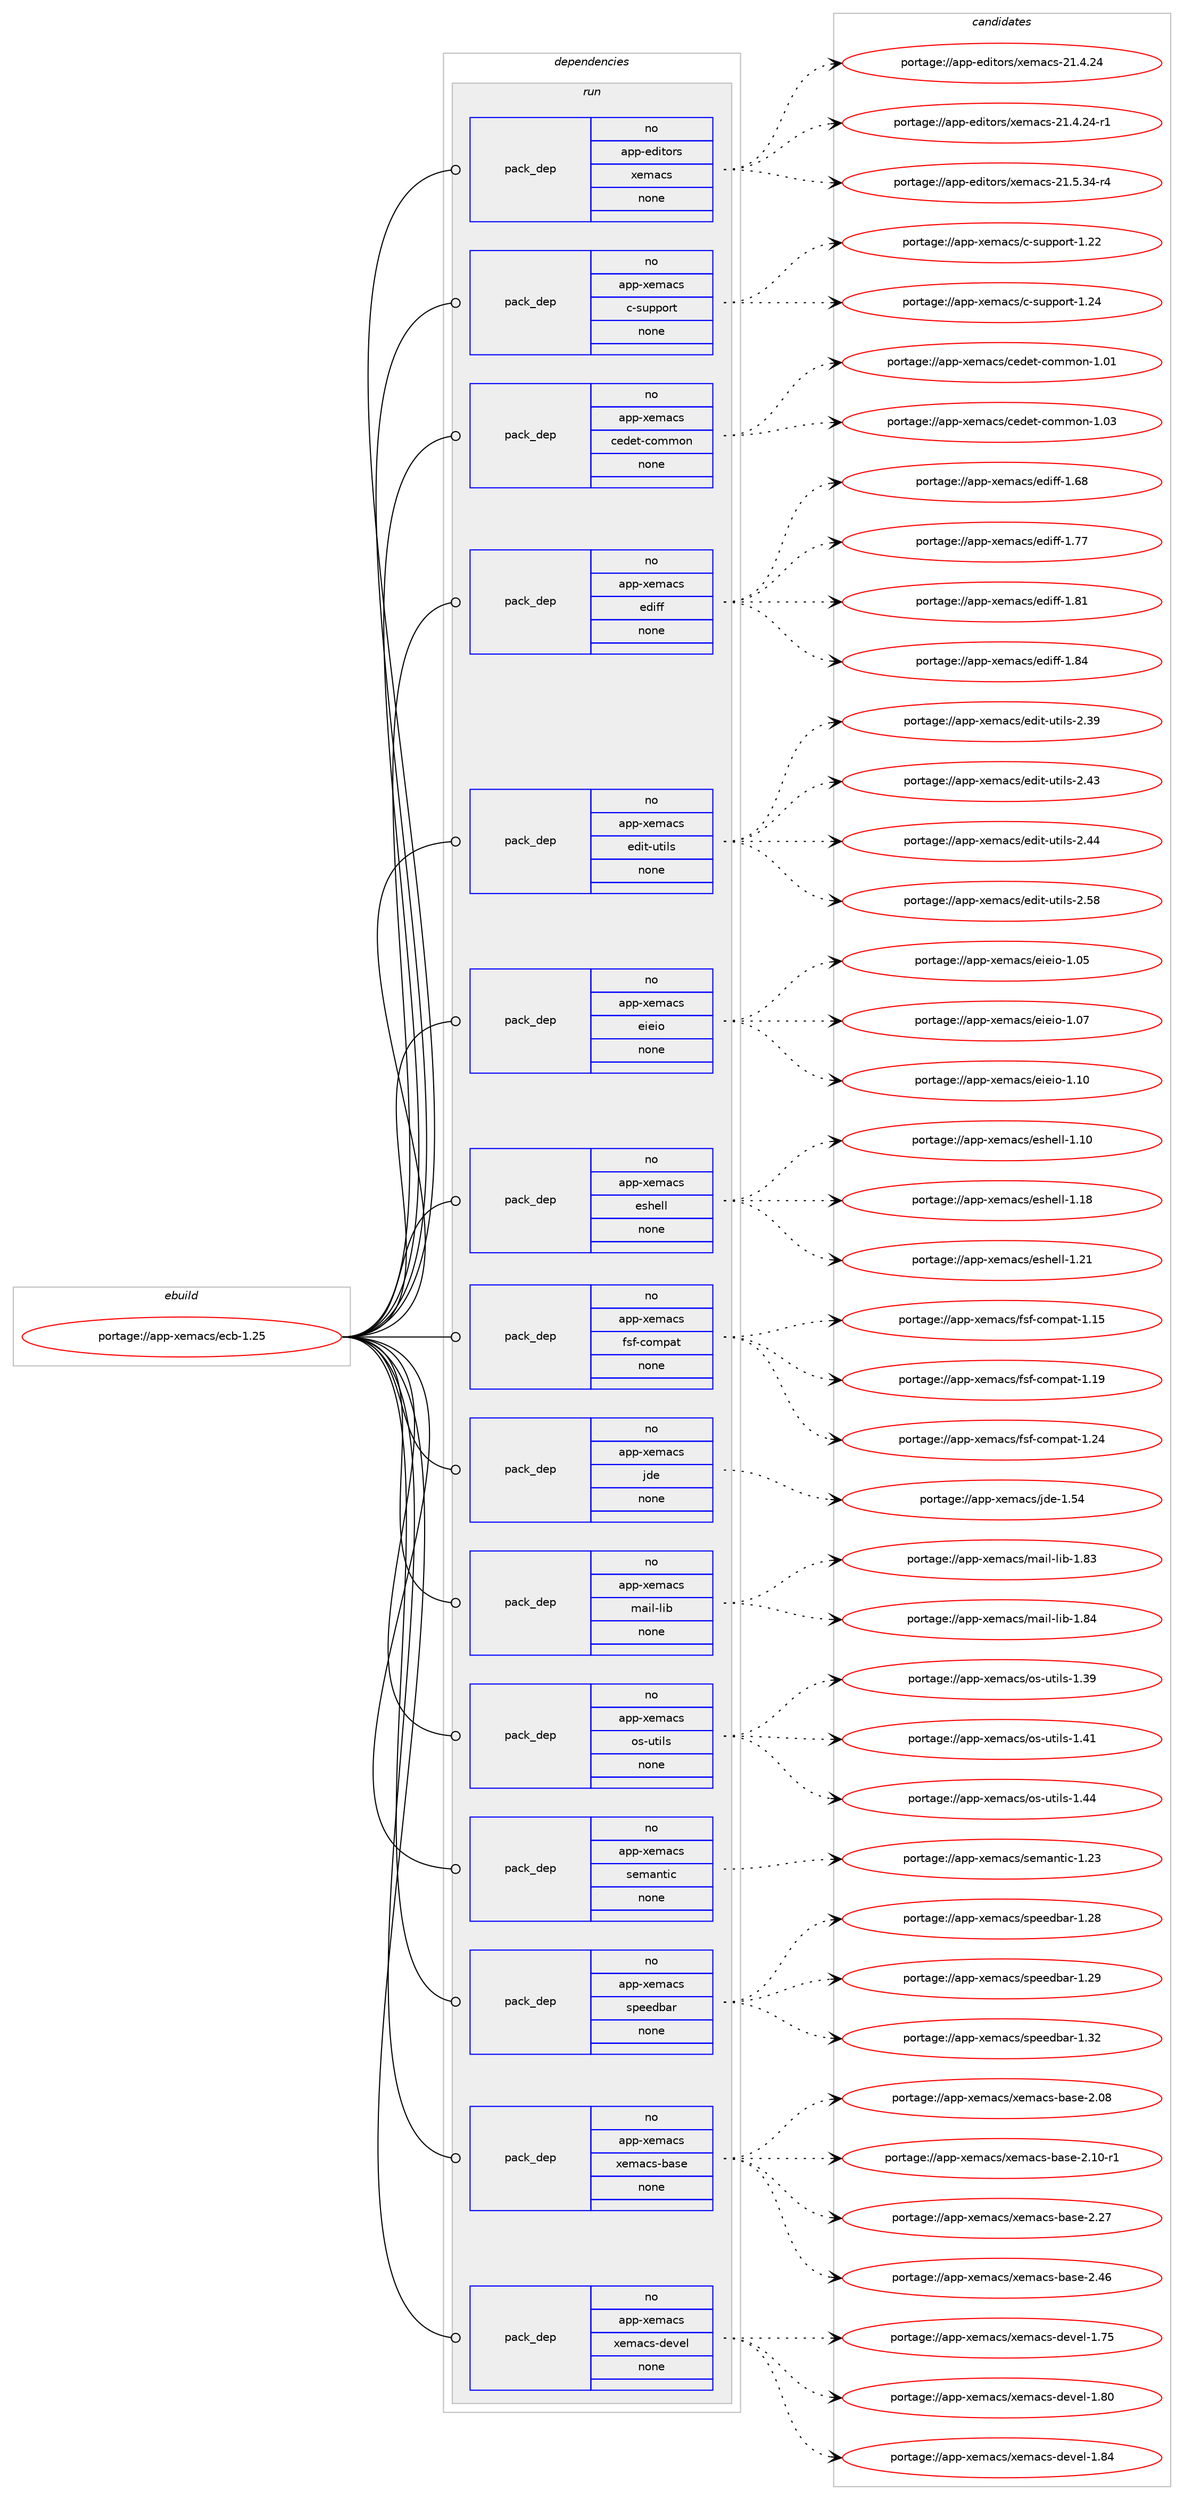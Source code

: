 digraph prolog {

# *************
# Graph options
# *************

newrank=true;
concentrate=true;
compound=true;
graph [rankdir=LR,fontname=Helvetica,fontsize=10,ranksep=1.5];#, ranksep=2.5, nodesep=0.2];
edge  [arrowhead=vee];
node  [fontname=Helvetica,fontsize=10];

# **********
# The ebuild
# **********

subgraph cluster_leftcol {
color=gray;
rank=same;
label=<<i>ebuild</i>>;
id [label="portage://app-xemacs/ecb-1.25", color=red, width=4, href="../app-xemacs/ecb-1.25.svg"];
}

# ****************
# The dependencies
# ****************

subgraph cluster_midcol {
color=gray;
label=<<i>dependencies</i>>;
subgraph cluster_compile {
fillcolor="#eeeeee";
style=filled;
label=<<i>compile</i>>;
}
subgraph cluster_compileandrun {
fillcolor="#eeeeee";
style=filled;
label=<<i>compile and run</i>>;
}
subgraph cluster_run {
fillcolor="#eeeeee";
style=filled;
label=<<i>run</i>>;
subgraph pack37509 {
dependency50352 [label=<<TABLE BORDER="0" CELLBORDER="1" CELLSPACING="0" CELLPADDING="4" WIDTH="220"><TR><TD ROWSPAN="6" CELLPADDING="30">pack_dep</TD></TR><TR><TD WIDTH="110">no</TD></TR><TR><TD>app-editors</TD></TR><TR><TD>xemacs</TD></TR><TR><TD>none</TD></TR><TR><TD></TD></TR></TABLE>>, shape=none, color=blue];
}
id:e -> dependency50352:w [weight=20,style="solid",arrowhead="odot"];
subgraph pack37510 {
dependency50353 [label=<<TABLE BORDER="0" CELLBORDER="1" CELLSPACING="0" CELLPADDING="4" WIDTH="220"><TR><TD ROWSPAN="6" CELLPADDING="30">pack_dep</TD></TR><TR><TD WIDTH="110">no</TD></TR><TR><TD>app-xemacs</TD></TR><TR><TD>c-support</TD></TR><TR><TD>none</TD></TR><TR><TD></TD></TR></TABLE>>, shape=none, color=blue];
}
id:e -> dependency50353:w [weight=20,style="solid",arrowhead="odot"];
subgraph pack37511 {
dependency50354 [label=<<TABLE BORDER="0" CELLBORDER="1" CELLSPACING="0" CELLPADDING="4" WIDTH="220"><TR><TD ROWSPAN="6" CELLPADDING="30">pack_dep</TD></TR><TR><TD WIDTH="110">no</TD></TR><TR><TD>app-xemacs</TD></TR><TR><TD>cedet-common</TD></TR><TR><TD>none</TD></TR><TR><TD></TD></TR></TABLE>>, shape=none, color=blue];
}
id:e -> dependency50354:w [weight=20,style="solid",arrowhead="odot"];
subgraph pack37512 {
dependency50355 [label=<<TABLE BORDER="0" CELLBORDER="1" CELLSPACING="0" CELLPADDING="4" WIDTH="220"><TR><TD ROWSPAN="6" CELLPADDING="30">pack_dep</TD></TR><TR><TD WIDTH="110">no</TD></TR><TR><TD>app-xemacs</TD></TR><TR><TD>ediff</TD></TR><TR><TD>none</TD></TR><TR><TD></TD></TR></TABLE>>, shape=none, color=blue];
}
id:e -> dependency50355:w [weight=20,style="solid",arrowhead="odot"];
subgraph pack37513 {
dependency50356 [label=<<TABLE BORDER="0" CELLBORDER="1" CELLSPACING="0" CELLPADDING="4" WIDTH="220"><TR><TD ROWSPAN="6" CELLPADDING="30">pack_dep</TD></TR><TR><TD WIDTH="110">no</TD></TR><TR><TD>app-xemacs</TD></TR><TR><TD>edit-utils</TD></TR><TR><TD>none</TD></TR><TR><TD></TD></TR></TABLE>>, shape=none, color=blue];
}
id:e -> dependency50356:w [weight=20,style="solid",arrowhead="odot"];
subgraph pack37514 {
dependency50357 [label=<<TABLE BORDER="0" CELLBORDER="1" CELLSPACING="0" CELLPADDING="4" WIDTH="220"><TR><TD ROWSPAN="6" CELLPADDING="30">pack_dep</TD></TR><TR><TD WIDTH="110">no</TD></TR><TR><TD>app-xemacs</TD></TR><TR><TD>eieio</TD></TR><TR><TD>none</TD></TR><TR><TD></TD></TR></TABLE>>, shape=none, color=blue];
}
id:e -> dependency50357:w [weight=20,style="solid",arrowhead="odot"];
subgraph pack37515 {
dependency50358 [label=<<TABLE BORDER="0" CELLBORDER="1" CELLSPACING="0" CELLPADDING="4" WIDTH="220"><TR><TD ROWSPAN="6" CELLPADDING="30">pack_dep</TD></TR><TR><TD WIDTH="110">no</TD></TR><TR><TD>app-xemacs</TD></TR><TR><TD>eshell</TD></TR><TR><TD>none</TD></TR><TR><TD></TD></TR></TABLE>>, shape=none, color=blue];
}
id:e -> dependency50358:w [weight=20,style="solid",arrowhead="odot"];
subgraph pack37516 {
dependency50359 [label=<<TABLE BORDER="0" CELLBORDER="1" CELLSPACING="0" CELLPADDING="4" WIDTH="220"><TR><TD ROWSPAN="6" CELLPADDING="30">pack_dep</TD></TR><TR><TD WIDTH="110">no</TD></TR><TR><TD>app-xemacs</TD></TR><TR><TD>fsf-compat</TD></TR><TR><TD>none</TD></TR><TR><TD></TD></TR></TABLE>>, shape=none, color=blue];
}
id:e -> dependency50359:w [weight=20,style="solid",arrowhead="odot"];
subgraph pack37517 {
dependency50360 [label=<<TABLE BORDER="0" CELLBORDER="1" CELLSPACING="0" CELLPADDING="4" WIDTH="220"><TR><TD ROWSPAN="6" CELLPADDING="30">pack_dep</TD></TR><TR><TD WIDTH="110">no</TD></TR><TR><TD>app-xemacs</TD></TR><TR><TD>jde</TD></TR><TR><TD>none</TD></TR><TR><TD></TD></TR></TABLE>>, shape=none, color=blue];
}
id:e -> dependency50360:w [weight=20,style="solid",arrowhead="odot"];
subgraph pack37518 {
dependency50361 [label=<<TABLE BORDER="0" CELLBORDER="1" CELLSPACING="0" CELLPADDING="4" WIDTH="220"><TR><TD ROWSPAN="6" CELLPADDING="30">pack_dep</TD></TR><TR><TD WIDTH="110">no</TD></TR><TR><TD>app-xemacs</TD></TR><TR><TD>mail-lib</TD></TR><TR><TD>none</TD></TR><TR><TD></TD></TR></TABLE>>, shape=none, color=blue];
}
id:e -> dependency50361:w [weight=20,style="solid",arrowhead="odot"];
subgraph pack37519 {
dependency50362 [label=<<TABLE BORDER="0" CELLBORDER="1" CELLSPACING="0" CELLPADDING="4" WIDTH="220"><TR><TD ROWSPAN="6" CELLPADDING="30">pack_dep</TD></TR><TR><TD WIDTH="110">no</TD></TR><TR><TD>app-xemacs</TD></TR><TR><TD>os-utils</TD></TR><TR><TD>none</TD></TR><TR><TD></TD></TR></TABLE>>, shape=none, color=blue];
}
id:e -> dependency50362:w [weight=20,style="solid",arrowhead="odot"];
subgraph pack37520 {
dependency50363 [label=<<TABLE BORDER="0" CELLBORDER="1" CELLSPACING="0" CELLPADDING="4" WIDTH="220"><TR><TD ROWSPAN="6" CELLPADDING="30">pack_dep</TD></TR><TR><TD WIDTH="110">no</TD></TR><TR><TD>app-xemacs</TD></TR><TR><TD>semantic</TD></TR><TR><TD>none</TD></TR><TR><TD></TD></TR></TABLE>>, shape=none, color=blue];
}
id:e -> dependency50363:w [weight=20,style="solid",arrowhead="odot"];
subgraph pack37521 {
dependency50364 [label=<<TABLE BORDER="0" CELLBORDER="1" CELLSPACING="0" CELLPADDING="4" WIDTH="220"><TR><TD ROWSPAN="6" CELLPADDING="30">pack_dep</TD></TR><TR><TD WIDTH="110">no</TD></TR><TR><TD>app-xemacs</TD></TR><TR><TD>speedbar</TD></TR><TR><TD>none</TD></TR><TR><TD></TD></TR></TABLE>>, shape=none, color=blue];
}
id:e -> dependency50364:w [weight=20,style="solid",arrowhead="odot"];
subgraph pack37522 {
dependency50365 [label=<<TABLE BORDER="0" CELLBORDER="1" CELLSPACING="0" CELLPADDING="4" WIDTH="220"><TR><TD ROWSPAN="6" CELLPADDING="30">pack_dep</TD></TR><TR><TD WIDTH="110">no</TD></TR><TR><TD>app-xemacs</TD></TR><TR><TD>xemacs-base</TD></TR><TR><TD>none</TD></TR><TR><TD></TD></TR></TABLE>>, shape=none, color=blue];
}
id:e -> dependency50365:w [weight=20,style="solid",arrowhead="odot"];
subgraph pack37523 {
dependency50366 [label=<<TABLE BORDER="0" CELLBORDER="1" CELLSPACING="0" CELLPADDING="4" WIDTH="220"><TR><TD ROWSPAN="6" CELLPADDING="30">pack_dep</TD></TR><TR><TD WIDTH="110">no</TD></TR><TR><TD>app-xemacs</TD></TR><TR><TD>xemacs-devel</TD></TR><TR><TD>none</TD></TR><TR><TD></TD></TR></TABLE>>, shape=none, color=blue];
}
id:e -> dependency50366:w [weight=20,style="solid",arrowhead="odot"];
}
}

# **************
# The candidates
# **************

subgraph cluster_choices {
rank=same;
color=gray;
label=<<i>candidates</i>>;

subgraph choice37509 {
color=black;
nodesep=1;
choiceportage97112112451011001051161111141154712010110997991154550494652465052 [label="portage://app-editors/xemacs-21.4.24", color=red, width=4,href="../app-editors/xemacs-21.4.24.svg"];
choiceportage971121124510110010511611111411547120101109979911545504946524650524511449 [label="portage://app-editors/xemacs-21.4.24-r1", color=red, width=4,href="../app-editors/xemacs-21.4.24-r1.svg"];
choiceportage971121124510110010511611111411547120101109979911545504946534651524511452 [label="portage://app-editors/xemacs-21.5.34-r4", color=red, width=4,href="../app-editors/xemacs-21.5.34-r4.svg"];
dependency50352:e -> choiceportage97112112451011001051161111141154712010110997991154550494652465052:w [style=dotted,weight="100"];
dependency50352:e -> choiceportage971121124510110010511611111411547120101109979911545504946524650524511449:w [style=dotted,weight="100"];
dependency50352:e -> choiceportage971121124510110010511611111411547120101109979911545504946534651524511452:w [style=dotted,weight="100"];
}
subgraph choice37510 {
color=black;
nodesep=1;
choiceportage971121124512010110997991154799451151171121121111141164549465050 [label="portage://app-xemacs/c-support-1.22", color=red, width=4,href="../app-xemacs/c-support-1.22.svg"];
choiceportage971121124512010110997991154799451151171121121111141164549465052 [label="portage://app-xemacs/c-support-1.24", color=red, width=4,href="../app-xemacs/c-support-1.24.svg"];
dependency50353:e -> choiceportage971121124512010110997991154799451151171121121111141164549465050:w [style=dotted,weight="100"];
dependency50353:e -> choiceportage971121124512010110997991154799451151171121121111141164549465052:w [style=dotted,weight="100"];
}
subgraph choice37511 {
color=black;
nodesep=1;
choiceportage97112112451201011099799115479910110010111645991111091091111104549464849 [label="portage://app-xemacs/cedet-common-1.01", color=red, width=4,href="../app-xemacs/cedet-common-1.01.svg"];
choiceportage97112112451201011099799115479910110010111645991111091091111104549464851 [label="portage://app-xemacs/cedet-common-1.03", color=red, width=4,href="../app-xemacs/cedet-common-1.03.svg"];
dependency50354:e -> choiceportage97112112451201011099799115479910110010111645991111091091111104549464849:w [style=dotted,weight="100"];
dependency50354:e -> choiceportage97112112451201011099799115479910110010111645991111091091111104549464851:w [style=dotted,weight="100"];
}
subgraph choice37512 {
color=black;
nodesep=1;
choiceportage97112112451201011099799115471011001051021024549465456 [label="portage://app-xemacs/ediff-1.68", color=red, width=4,href="../app-xemacs/ediff-1.68.svg"];
choiceportage97112112451201011099799115471011001051021024549465555 [label="portage://app-xemacs/ediff-1.77", color=red, width=4,href="../app-xemacs/ediff-1.77.svg"];
choiceportage97112112451201011099799115471011001051021024549465649 [label="portage://app-xemacs/ediff-1.81", color=red, width=4,href="../app-xemacs/ediff-1.81.svg"];
choiceportage97112112451201011099799115471011001051021024549465652 [label="portage://app-xemacs/ediff-1.84", color=red, width=4,href="../app-xemacs/ediff-1.84.svg"];
dependency50355:e -> choiceportage97112112451201011099799115471011001051021024549465456:w [style=dotted,weight="100"];
dependency50355:e -> choiceportage97112112451201011099799115471011001051021024549465555:w [style=dotted,weight="100"];
dependency50355:e -> choiceportage97112112451201011099799115471011001051021024549465649:w [style=dotted,weight="100"];
dependency50355:e -> choiceportage97112112451201011099799115471011001051021024549465652:w [style=dotted,weight="100"];
}
subgraph choice37513 {
color=black;
nodesep=1;
choiceportage9711211245120101109979911547101100105116451171161051081154550465157 [label="portage://app-xemacs/edit-utils-2.39", color=red, width=4,href="../app-xemacs/edit-utils-2.39.svg"];
choiceportage9711211245120101109979911547101100105116451171161051081154550465251 [label="portage://app-xemacs/edit-utils-2.43", color=red, width=4,href="../app-xemacs/edit-utils-2.43.svg"];
choiceportage9711211245120101109979911547101100105116451171161051081154550465252 [label="portage://app-xemacs/edit-utils-2.44", color=red, width=4,href="../app-xemacs/edit-utils-2.44.svg"];
choiceportage9711211245120101109979911547101100105116451171161051081154550465356 [label="portage://app-xemacs/edit-utils-2.58", color=red, width=4,href="../app-xemacs/edit-utils-2.58.svg"];
dependency50356:e -> choiceportage9711211245120101109979911547101100105116451171161051081154550465157:w [style=dotted,weight="100"];
dependency50356:e -> choiceportage9711211245120101109979911547101100105116451171161051081154550465251:w [style=dotted,weight="100"];
dependency50356:e -> choiceportage9711211245120101109979911547101100105116451171161051081154550465252:w [style=dotted,weight="100"];
dependency50356:e -> choiceportage9711211245120101109979911547101100105116451171161051081154550465356:w [style=dotted,weight="100"];
}
subgraph choice37514 {
color=black;
nodesep=1;
choiceportage97112112451201011099799115471011051011051114549464853 [label="portage://app-xemacs/eieio-1.05", color=red, width=4,href="../app-xemacs/eieio-1.05.svg"];
choiceportage97112112451201011099799115471011051011051114549464855 [label="portage://app-xemacs/eieio-1.07", color=red, width=4,href="../app-xemacs/eieio-1.07.svg"];
choiceportage97112112451201011099799115471011051011051114549464948 [label="portage://app-xemacs/eieio-1.10", color=red, width=4,href="../app-xemacs/eieio-1.10.svg"];
dependency50357:e -> choiceportage97112112451201011099799115471011051011051114549464853:w [style=dotted,weight="100"];
dependency50357:e -> choiceportage97112112451201011099799115471011051011051114549464855:w [style=dotted,weight="100"];
dependency50357:e -> choiceportage97112112451201011099799115471011051011051114549464948:w [style=dotted,weight="100"];
}
subgraph choice37515 {
color=black;
nodesep=1;
choiceportage97112112451201011099799115471011151041011081084549464948 [label="portage://app-xemacs/eshell-1.10", color=red, width=4,href="../app-xemacs/eshell-1.10.svg"];
choiceportage97112112451201011099799115471011151041011081084549464956 [label="portage://app-xemacs/eshell-1.18", color=red, width=4,href="../app-xemacs/eshell-1.18.svg"];
choiceportage97112112451201011099799115471011151041011081084549465049 [label="portage://app-xemacs/eshell-1.21", color=red, width=4,href="../app-xemacs/eshell-1.21.svg"];
dependency50358:e -> choiceportage97112112451201011099799115471011151041011081084549464948:w [style=dotted,weight="100"];
dependency50358:e -> choiceportage97112112451201011099799115471011151041011081084549464956:w [style=dotted,weight="100"];
dependency50358:e -> choiceportage97112112451201011099799115471011151041011081084549465049:w [style=dotted,weight="100"];
}
subgraph choice37516 {
color=black;
nodesep=1;
choiceportage97112112451201011099799115471021151024599111109112971164549464953 [label="portage://app-xemacs/fsf-compat-1.15", color=red, width=4,href="../app-xemacs/fsf-compat-1.15.svg"];
choiceportage97112112451201011099799115471021151024599111109112971164549464957 [label="portage://app-xemacs/fsf-compat-1.19", color=red, width=4,href="../app-xemacs/fsf-compat-1.19.svg"];
choiceportage97112112451201011099799115471021151024599111109112971164549465052 [label="portage://app-xemacs/fsf-compat-1.24", color=red, width=4,href="../app-xemacs/fsf-compat-1.24.svg"];
dependency50359:e -> choiceportage97112112451201011099799115471021151024599111109112971164549464953:w [style=dotted,weight="100"];
dependency50359:e -> choiceportage97112112451201011099799115471021151024599111109112971164549464957:w [style=dotted,weight="100"];
dependency50359:e -> choiceportage97112112451201011099799115471021151024599111109112971164549465052:w [style=dotted,weight="100"];
}
subgraph choice37517 {
color=black;
nodesep=1;
choiceportage97112112451201011099799115471061001014549465352 [label="portage://app-xemacs/jde-1.54", color=red, width=4,href="../app-xemacs/jde-1.54.svg"];
dependency50360:e -> choiceportage97112112451201011099799115471061001014549465352:w [style=dotted,weight="100"];
}
subgraph choice37518 {
color=black;
nodesep=1;
choiceportage97112112451201011099799115471099710510845108105984549465651 [label="portage://app-xemacs/mail-lib-1.83", color=red, width=4,href="../app-xemacs/mail-lib-1.83.svg"];
choiceportage97112112451201011099799115471099710510845108105984549465652 [label="portage://app-xemacs/mail-lib-1.84", color=red, width=4,href="../app-xemacs/mail-lib-1.84.svg"];
dependency50361:e -> choiceportage97112112451201011099799115471099710510845108105984549465651:w [style=dotted,weight="100"];
dependency50361:e -> choiceportage97112112451201011099799115471099710510845108105984549465652:w [style=dotted,weight="100"];
}
subgraph choice37519 {
color=black;
nodesep=1;
choiceportage9711211245120101109979911547111115451171161051081154549465157 [label="portage://app-xemacs/os-utils-1.39", color=red, width=4,href="../app-xemacs/os-utils-1.39.svg"];
choiceportage9711211245120101109979911547111115451171161051081154549465249 [label="portage://app-xemacs/os-utils-1.41", color=red, width=4,href="../app-xemacs/os-utils-1.41.svg"];
choiceportage9711211245120101109979911547111115451171161051081154549465252 [label="portage://app-xemacs/os-utils-1.44", color=red, width=4,href="../app-xemacs/os-utils-1.44.svg"];
dependency50362:e -> choiceportage9711211245120101109979911547111115451171161051081154549465157:w [style=dotted,weight="100"];
dependency50362:e -> choiceportage9711211245120101109979911547111115451171161051081154549465249:w [style=dotted,weight="100"];
dependency50362:e -> choiceportage9711211245120101109979911547111115451171161051081154549465252:w [style=dotted,weight="100"];
}
subgraph choice37520 {
color=black;
nodesep=1;
choiceportage971121124512010110997991154711510110997110116105994549465051 [label="portage://app-xemacs/semantic-1.23", color=red, width=4,href="../app-xemacs/semantic-1.23.svg"];
dependency50363:e -> choiceportage971121124512010110997991154711510110997110116105994549465051:w [style=dotted,weight="100"];
}
subgraph choice37521 {
color=black;
nodesep=1;
choiceportage971121124512010110997991154711511210110110098971144549465056 [label="portage://app-xemacs/speedbar-1.28", color=red, width=4,href="../app-xemacs/speedbar-1.28.svg"];
choiceportage971121124512010110997991154711511210110110098971144549465057 [label="portage://app-xemacs/speedbar-1.29", color=red, width=4,href="../app-xemacs/speedbar-1.29.svg"];
choiceportage971121124512010110997991154711511210110110098971144549465150 [label="portage://app-xemacs/speedbar-1.32", color=red, width=4,href="../app-xemacs/speedbar-1.32.svg"];
dependency50364:e -> choiceportage971121124512010110997991154711511210110110098971144549465056:w [style=dotted,weight="100"];
dependency50364:e -> choiceportage971121124512010110997991154711511210110110098971144549465057:w [style=dotted,weight="100"];
dependency50364:e -> choiceportage971121124512010110997991154711511210110110098971144549465150:w [style=dotted,weight="100"];
}
subgraph choice37522 {
color=black;
nodesep=1;
choiceportage971121124512010110997991154712010110997991154598971151014550464856 [label="portage://app-xemacs/xemacs-base-2.08", color=red, width=4,href="../app-xemacs/xemacs-base-2.08.svg"];
choiceportage9711211245120101109979911547120101109979911545989711510145504649484511449 [label="portage://app-xemacs/xemacs-base-2.10-r1", color=red, width=4,href="../app-xemacs/xemacs-base-2.10-r1.svg"];
choiceportage971121124512010110997991154712010110997991154598971151014550465055 [label="portage://app-xemacs/xemacs-base-2.27", color=red, width=4,href="../app-xemacs/xemacs-base-2.27.svg"];
choiceportage971121124512010110997991154712010110997991154598971151014550465254 [label="portage://app-xemacs/xemacs-base-2.46", color=red, width=4,href="../app-xemacs/xemacs-base-2.46.svg"];
dependency50365:e -> choiceportage971121124512010110997991154712010110997991154598971151014550464856:w [style=dotted,weight="100"];
dependency50365:e -> choiceportage9711211245120101109979911547120101109979911545989711510145504649484511449:w [style=dotted,weight="100"];
dependency50365:e -> choiceportage971121124512010110997991154712010110997991154598971151014550465055:w [style=dotted,weight="100"];
dependency50365:e -> choiceportage971121124512010110997991154712010110997991154598971151014550465254:w [style=dotted,weight="100"];
}
subgraph choice37523 {
color=black;
nodesep=1;
choiceportage97112112451201011099799115471201011099799115451001011181011084549465553 [label="portage://app-xemacs/xemacs-devel-1.75", color=red, width=4,href="../app-xemacs/xemacs-devel-1.75.svg"];
choiceportage97112112451201011099799115471201011099799115451001011181011084549465648 [label="portage://app-xemacs/xemacs-devel-1.80", color=red, width=4,href="../app-xemacs/xemacs-devel-1.80.svg"];
choiceportage97112112451201011099799115471201011099799115451001011181011084549465652 [label="portage://app-xemacs/xemacs-devel-1.84", color=red, width=4,href="../app-xemacs/xemacs-devel-1.84.svg"];
dependency50366:e -> choiceportage97112112451201011099799115471201011099799115451001011181011084549465553:w [style=dotted,weight="100"];
dependency50366:e -> choiceportage97112112451201011099799115471201011099799115451001011181011084549465648:w [style=dotted,weight="100"];
dependency50366:e -> choiceportage97112112451201011099799115471201011099799115451001011181011084549465652:w [style=dotted,weight="100"];
}
}

}
